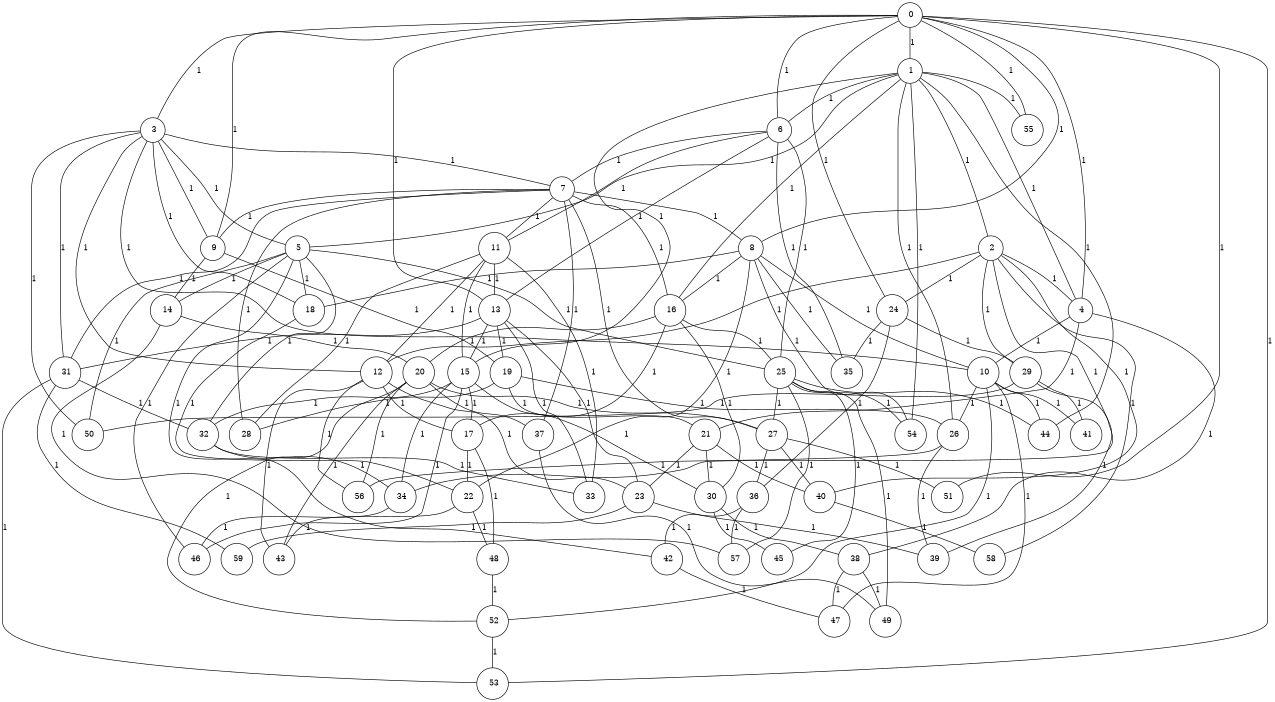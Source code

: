 graph G {
size="8.5,11;"
ratio = "expand;"
fixedsize="true;"
overlap="scale;"
node[shape=circle,width=.12,hight=.12,fontsize=12]
edge[fontsize=12]

0[label=" 0" color=black, pos="0.98376516,1.6423227!"];
1[label=" 1" color=black, pos="2.527264,2.726461!"];
2[label=" 2" color=black, pos="2.4771359,2.8383986!"];
3[label=" 3" color=black, pos="2.7915987,2.5146973!"];
4[label=" 4" color=black, pos="0.89808521,1.8525686!"];
5[label=" 5" color=black, pos="0.45118374,2.7778924!"];
6[label=" 6" color=black, pos="2.9574264,2.3422753!"];
7[label=" 7" color=black, pos="1.8303309,0.42048757!"];
8[label=" 8" color=black, pos="2.7434231,0.4865253!"];
9[label=" 9" color=black, pos="1.3178974,1.8376154!"];
10[label=" 10" color=black, pos="1.500568,1.3334029!"];
11[label=" 11" color=black, pos="2.6284903,2.5747636!"];
12[label=" 12" color=black, pos="2.9902278,2.4544065!"];
13[label=" 13" color=black, pos="0.76691029,1.3667268!"];
14[label=" 14" color=black, pos="0.95685739,0.83566697!"];
15[label=" 15" color=black, pos="2.9924813,0.60128437!"];
16[label=" 16" color=black, pos="0.31896481,0.0065913717!"];
17[label=" 17" color=black, pos="1.300796,2.4318956!"];
18[label=" 18" color=black, pos="1.5202208,0.093530745!"];
19[label=" 19" color=black, pos="2.6133988,1.6752866!"];
20[label=" 20" color=black, pos="2.0956266,2.045038!"];
21[label=" 21" color=black, pos="1.361992,0.5868736!"];
22[label=" 22" color=black, pos="2.120767,2.1060377!"];
23[label=" 23" color=black, pos="1.6786951,1.8491526!"];
24[label=" 24" color=black, pos="1.7951317,0.63452214!"];
25[label=" 25" color=black, pos="0.69995075,2.8972917!"];
26[label=" 26" color=black, pos="1.8317162,0.36888266!"];
27[label=" 27" color=black, pos="0.65911678,0.04874144!"];
28[label=" 28" color=black, pos="0.17386235,2.6172803!"];
29[label=" 29" color=black, pos="0.50554429,1.8547037!"];
30[label=" 30" color=black, pos="2.6266944,0.73955957!"];
31[label=" 31" color=black, pos="0.66806337,0.30304948!"];
32[label=" 32" color=black, pos="1.4444561,2.5591227!"];
33[label=" 33" color=black, pos="1.0039893,0.36457844!"];
34[label=" 34" color=black, pos="1.4472368,2.2808204!"];
35[label=" 35" color=black, pos="0.77763038,0.86109697!"];
36[label=" 36" color=black, pos="1.4233413,2.487347!"];
37[label=" 37" color=black, pos="2.6825311,0.55519689!"];
38[label=" 38" color=black, pos="2.3027921,0.61461507!"];
39[label=" 39" color=black, pos="2.8834686,1.4340505!"];
40[label=" 40" color=black, pos="1.8552362,1.4723317!"];
41[label=" 41" color=black, pos="1.4495877,0.69493095!"];
42[label=" 42" color=black, pos="1.5703712,2.0031781!"];
43[label=" 43" color=black, pos="0.30531321,0.29949431!"];
44[label=" 44" color=black, pos="2.3426523,2.6575401!"];
45[label=" 45" color=black, pos="0.12889208,1.3344089!"];
46[label=" 46" color=black, pos="2.5074934,1.4025396!"];
47[label=" 47" color=black, pos="0.8666885,2.7188868!"];
48[label=" 48" color=black, pos="0.82976331,1.5811501!"];
49[label=" 49" color=black, pos="1.0281286,0.17617544!"];
50[label=" 50" color=black, pos="0.25183245,0.94650136!"];
51[label=" 51" color=black, pos="1.0436286,0.28580016!"];
52[label=" 52" color=black, pos="2.032837,0.41146418!"];
53[label=" 53" color=black, pos="2.1560772,1.5934133!"];
54[label=" 54" color=black, pos="0.694897,0.054532722!"];
55[label=" 55" color=black, pos="2.8325429,2.2835102!"];
56[label=" 56" color=black, pos="1.964638,1.9416572!"];
57[label=" 57" color=black, pos="0.14074139,1.5912664!"];
58[label=" 58" color=black, pos="0.29718612,1.9497195!"];
59[label=" 59" color=black, pos="1.7837634,0.72709549!"];
0--1[label="1"]
0--3[label="1"]
0--4[label="1"]
0--6[label="1"]
0--8[label="1"]
0--9[label="1"]
0--13[label="1"]
0--24[label="1"]
0--51[label="1"]
0--53[label="1"]
0--55[label="1"]
1--2[label="1"]
1--4[label="1"]
1--5[label="1"]
1--6[label="1"]
1--15[label="1"]
1--16[label="1"]
1--26[label="1"]
1--44[label="1"]
1--54[label="1"]
1--55[label="1"]
2--4[label="1"]
2--12[label="1"]
2--24[label="1"]
2--29[label="1"]
2--34[label="1"]
2--40[label="1"]
2--58[label="1"]
3--5[label="1"]
3--7[label="1"]
3--9[label="1"]
3--10[label="1"]
3--12[label="1"]
3--18[label="1"]
3--31[label="1"]
3--50[label="1"]
4--10[label="1"]
4--21[label="1"]
4--38[label="1"]
5--14[label="1"]
5--18[label="1"]
5--25[label="1"]
5--32[label="1"]
5--42[label="1"]
5--46[label="1"]
5--50[label="1"]
6--7[label="1"]
6--11[label="1"]
6--13[label="1"]
6--25[label="1"]
6--35[label="1"]
7--8[label="1"]
7--9[label="1"]
7--11[label="1"]
7--16[label="1"]
7--27[label="1"]
7--28[label="1"]
7--31[label="1"]
7--37[label="1"]
8--10[label="1"]
8--16[label="1"]
8--18[label="1"]
8--22[label="1"]
8--35[label="1"]
8--54[label="1"]
9--14[label="1"]
9--19[label="1"]
10--26[label="1"]
10--41[label="1"]
10--44[label="1"]
10--47[label="1"]
10--52[label="1"]
11--12[label="1"]
11--13[label="1"]
11--15[label="1"]
11--28[label="1"]
11--33[label="1"]
12--17[label="1"]
12--23[label="1"]
12--43[label="1"]
12--56[label="1"]
13--15[label="1"]
13--19[label="1"]
13--23[label="1"]
13--31[label="1"]
13--33[label="1"]
14--20[label="1"]
14--57[label="1"]
15--17[label="1"]
15--30[label="1"]
15--32[label="1"]
15--34[label="1"]
15--46[label="1"]
16--17[label="1"]
16--20[label="1"]
16--25[label="1"]
16--30[label="1"]
17--22[label="1"]
17--48[label="1"]
18--22[label="1"]
19--21[label="1"]
19--26[label="1"]
19--28[label="1"]
20--27[label="1"]
20--37[label="1"]
20--43[label="1"]
20--52[label="1"]
20--56[label="1"]
21--23[label="1"]
21--30[label="1"]
21--40[label="1"]
22--43[label="1"]
22--48[label="1"]
23--39[label="1"]
23--59[label="1"]
24--29[label="1"]
24--35[label="1"]
24--36[label="1"]
25--27[label="1"]
25--44[label="1"]
25--45[label="1"]
25--49[label="1"]
25--54[label="1"]
25--57[label="1"]
26--39[label="1"]
26--56[label="1"]
27--36[label="1"]
27--40[label="1"]
27--51[label="1"]
29--39[label="1"]
29--41[label="1"]
29--50[label="1"]
30--38[label="1"]
30--45[label="1"]
31--32[label="1"]
31--53[label="1"]
31--59[label="1"]
32--33[label="1"]
32--34[label="1"]
34--46[label="1"]
36--42[label="1"]
36--57[label="1"]
37--49[label="1"]
38--47[label="1"]
38--49[label="1"]
40--58[label="1"]
42--47[label="1"]
48--52[label="1"]
52--53[label="1"]

}
